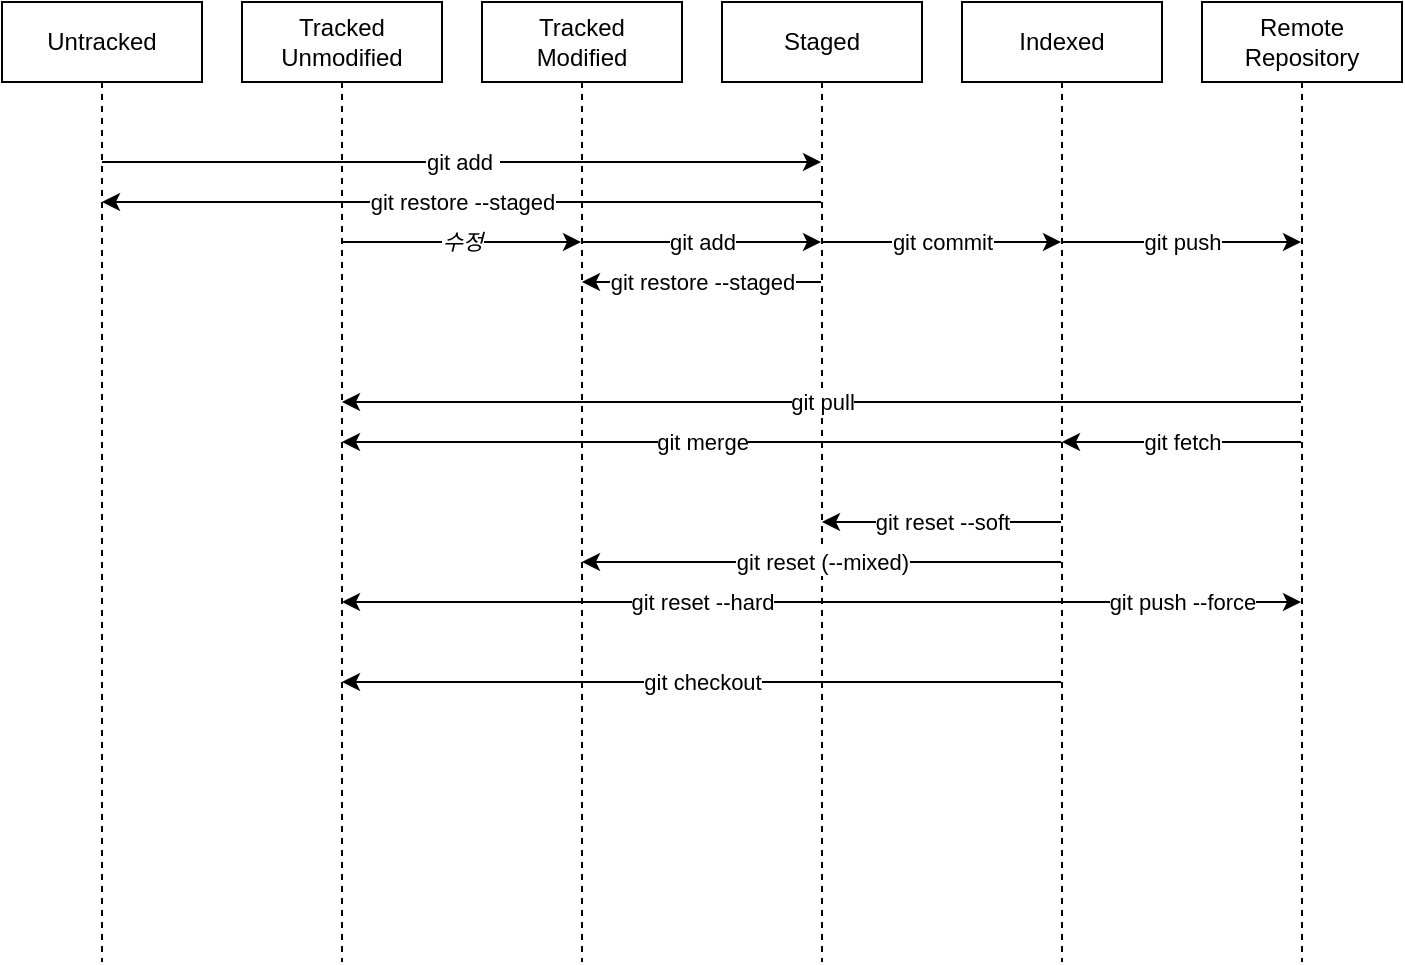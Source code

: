 <mxfile version="20.6.0" type="github">
  <diagram id="RCM11qTw6QA4NuLdMcPv" name="ページ1">
    <mxGraphModel dx="1365" dy="767" grid="1" gridSize="10" guides="1" tooltips="1" connect="1" arrows="1" fold="1" page="1" pageScale="1" pageWidth="827" pageHeight="1169" math="0" shadow="0">
      <root>
        <mxCell id="0" />
        <mxCell id="1" parent="0" />
        <mxCell id="1_STZ75XxJV-vhdlLu-v-20" value="git add&amp;nbsp;" style="edgeStyle=orthogonalEdgeStyle;rounded=0;orthogonalLoop=1;jettySize=auto;html=1;" parent="1" source="1_STZ75XxJV-vhdlLu-v-2" target="1_STZ75XxJV-vhdlLu-v-14" edge="1">
          <mxGeometry relative="1" as="geometry">
            <Array as="points">
              <mxPoint x="300" y="120" />
              <mxPoint x="300" y="120" />
            </Array>
          </mxGeometry>
        </mxCell>
        <mxCell id="1_STZ75XxJV-vhdlLu-v-2" value="Untracked" style="shape=umlLifeline;perimeter=lifelinePerimeter;whiteSpace=wrap;html=1;container=1;collapsible=0;recursiveResize=0;outlineConnect=0;" parent="1" vertex="1">
          <mxGeometry x="40" y="40" width="100" height="480" as="geometry" />
        </mxCell>
        <mxCell id="1_STZ75XxJV-vhdlLu-v-4" value="Tracked&lt;br&gt;Unmodified" style="shape=umlLifeline;perimeter=lifelinePerimeter;whiteSpace=wrap;html=1;container=1;collapsible=0;recursiveResize=0;outlineConnect=0;" parent="1" vertex="1">
          <mxGeometry x="160" y="40" width="100" height="480" as="geometry" />
        </mxCell>
        <mxCell id="1_STZ75XxJV-vhdlLu-v-6" value="Tracked&lt;br&gt;Modified" style="shape=umlLifeline;perimeter=lifelinePerimeter;whiteSpace=wrap;html=1;container=1;collapsible=0;recursiveResize=0;outlineConnect=0;" parent="1" vertex="1">
          <mxGeometry x="280" y="40" width="100" height="480" as="geometry" />
        </mxCell>
        <mxCell id="1_STZ75XxJV-vhdlLu-v-14" value="Staged" style="shape=umlLifeline;perimeter=lifelinePerimeter;whiteSpace=wrap;html=1;container=1;collapsible=0;recursiveResize=0;outlineConnect=0;" parent="1" vertex="1">
          <mxGeometry x="400" y="40" width="100" height="480" as="geometry" />
        </mxCell>
        <mxCell id="1_STZ75XxJV-vhdlLu-v-18" value="Indexed" style="shape=umlLifeline;perimeter=lifelinePerimeter;whiteSpace=wrap;html=1;container=1;collapsible=0;recursiveResize=0;outlineConnect=0;" parent="1" vertex="1">
          <mxGeometry x="520" y="40" width="100" height="480" as="geometry" />
        </mxCell>
        <mxCell id="1_STZ75XxJV-vhdlLu-v-19" value="Remote Repository" style="shape=umlLifeline;perimeter=lifelinePerimeter;whiteSpace=wrap;html=1;container=1;collapsible=0;recursiveResize=0;outlineConnect=0;" parent="1" vertex="1">
          <mxGeometry x="640" y="40" width="100" height="480" as="geometry" />
        </mxCell>
        <mxCell id="1_STZ75XxJV-vhdlLu-v-23" value="&lt;i&gt;수정&lt;/i&gt;" style="endArrow=classic;html=1;rounded=0;" parent="1" source="1_STZ75XxJV-vhdlLu-v-4" target="1_STZ75XxJV-vhdlLu-v-6" edge="1">
          <mxGeometry width="50" height="50" relative="1" as="geometry">
            <mxPoint x="260" y="320" as="sourcePoint" />
            <mxPoint x="310" y="270" as="targetPoint" />
            <Array as="points">
              <mxPoint x="300" y="160" />
            </Array>
          </mxGeometry>
        </mxCell>
        <mxCell id="1_STZ75XxJV-vhdlLu-v-24" value="git add" style="endArrow=classic;html=1;rounded=0;" parent="1" source="1_STZ75XxJV-vhdlLu-v-6" target="1_STZ75XxJV-vhdlLu-v-14" edge="1">
          <mxGeometry width="50" height="50" relative="1" as="geometry">
            <mxPoint x="370" y="290" as="sourcePoint" />
            <mxPoint x="420" y="240" as="targetPoint" />
            <Array as="points">
              <mxPoint x="410" y="160" />
            </Array>
          </mxGeometry>
        </mxCell>
        <mxCell id="1_STZ75XxJV-vhdlLu-v-25" value="git commit" style="endArrow=classic;html=1;rounded=0;" parent="1" source="1_STZ75XxJV-vhdlLu-v-14" target="1_STZ75XxJV-vhdlLu-v-18" edge="1">
          <mxGeometry width="50" height="50" relative="1" as="geometry">
            <mxPoint x="440" y="260" as="sourcePoint" />
            <mxPoint x="490" y="210" as="targetPoint" />
            <Array as="points">
              <mxPoint x="540" y="160" />
            </Array>
          </mxGeometry>
        </mxCell>
        <mxCell id="1_STZ75XxJV-vhdlLu-v-28" value="git push" style="endArrow=classic;html=1;rounded=0;" parent="1" source="1_STZ75XxJV-vhdlLu-v-18" target="1_STZ75XxJV-vhdlLu-v-19" edge="1">
          <mxGeometry width="50" height="50" relative="1" as="geometry">
            <mxPoint x="620" y="260" as="sourcePoint" />
            <mxPoint x="670" y="210" as="targetPoint" />
            <Array as="points">
              <mxPoint x="650" y="160" />
            </Array>
          </mxGeometry>
        </mxCell>
        <mxCell id="1_STZ75XxJV-vhdlLu-v-29" value="git fetch" style="endArrow=classic;html=1;rounded=0;" parent="1" source="1_STZ75XxJV-vhdlLu-v-19" target="1_STZ75XxJV-vhdlLu-v-18" edge="1">
          <mxGeometry width="50" height="50" relative="1" as="geometry">
            <mxPoint x="340" y="270" as="sourcePoint" />
            <mxPoint x="390" y="220" as="targetPoint" />
            <Array as="points">
              <mxPoint x="640" y="260" />
            </Array>
          </mxGeometry>
        </mxCell>
        <mxCell id="1_STZ75XxJV-vhdlLu-v-30" value="git merge" style="endArrow=classic;html=1;rounded=0;" parent="1" source="1_STZ75XxJV-vhdlLu-v-18" target="1_STZ75XxJV-vhdlLu-v-4" edge="1">
          <mxGeometry width="50" height="50" relative="1" as="geometry">
            <mxPoint x="370" y="280" as="sourcePoint" />
            <mxPoint x="420" y="230" as="targetPoint" />
            <Array as="points">
              <mxPoint x="460" y="260" />
            </Array>
          </mxGeometry>
        </mxCell>
        <mxCell id="1_STZ75XxJV-vhdlLu-v-31" value="git pull" style="endArrow=classic;html=1;rounded=0;" parent="1" source="1_STZ75XxJV-vhdlLu-v-19" target="1_STZ75XxJV-vhdlLu-v-4" edge="1">
          <mxGeometry width="50" height="50" relative="1" as="geometry">
            <mxPoint x="490" y="300" as="sourcePoint" />
            <mxPoint x="540" y="250" as="targetPoint" />
            <Array as="points">
              <mxPoint x="490" y="240" />
            </Array>
          </mxGeometry>
        </mxCell>
        <mxCell id="1_STZ75XxJV-vhdlLu-v-32" value="git restore --staged" style="endArrow=classic;html=1;rounded=0;" parent="1" source="1_STZ75XxJV-vhdlLu-v-14" target="1_STZ75XxJV-vhdlLu-v-6" edge="1">
          <mxGeometry width="50" height="50" relative="1" as="geometry">
            <mxPoint x="410" y="270" as="sourcePoint" />
            <mxPoint x="460" y="220" as="targetPoint" />
            <Array as="points">
              <mxPoint x="400" y="180" />
            </Array>
          </mxGeometry>
        </mxCell>
        <mxCell id="1_STZ75XxJV-vhdlLu-v-34" value="git restore --staged" style="endArrow=classic;html=1;rounded=0;" parent="1" source="1_STZ75XxJV-vhdlLu-v-14" target="1_STZ75XxJV-vhdlLu-v-2" edge="1">
          <mxGeometry width="50" height="50" relative="1" as="geometry">
            <mxPoint x="459.5" y="190" as="sourcePoint" />
            <mxPoint x="220" y="190" as="targetPoint" />
            <Array as="points">
              <mxPoint x="380" y="140" />
            </Array>
          </mxGeometry>
        </mxCell>
        <mxCell id="NCPFNJBg8TwlIUd04s9c-1" value="git reset --soft" style="endArrow=classic;html=1;rounded=0;" edge="1" parent="1" source="1_STZ75XxJV-vhdlLu-v-18" target="1_STZ75XxJV-vhdlLu-v-14">
          <mxGeometry width="50" height="50" relative="1" as="geometry">
            <mxPoint x="380" y="360" as="sourcePoint" />
            <mxPoint x="430" y="310" as="targetPoint" />
            <Array as="points">
              <mxPoint x="530" y="300" />
            </Array>
          </mxGeometry>
        </mxCell>
        <mxCell id="NCPFNJBg8TwlIUd04s9c-3" value="git reset (--mixed)" style="endArrow=classic;html=1;rounded=0;" edge="1" parent="1" source="1_STZ75XxJV-vhdlLu-v-18" target="1_STZ75XxJV-vhdlLu-v-6">
          <mxGeometry width="50" height="50" relative="1" as="geometry">
            <mxPoint x="380" y="310" as="sourcePoint" />
            <mxPoint x="430" y="260" as="targetPoint" />
            <Array as="points">
              <mxPoint x="460" y="320" />
            </Array>
          </mxGeometry>
        </mxCell>
        <mxCell id="NCPFNJBg8TwlIUd04s9c-4" value="git reset --hard" style="endArrow=classic;html=1;rounded=0;" edge="1" parent="1" source="1_STZ75XxJV-vhdlLu-v-18" target="1_STZ75XxJV-vhdlLu-v-4">
          <mxGeometry width="50" height="50" relative="1" as="geometry">
            <mxPoint x="380" y="310" as="sourcePoint" />
            <mxPoint x="430" y="260" as="targetPoint" />
            <Array as="points">
              <mxPoint x="400" y="340" />
            </Array>
          </mxGeometry>
        </mxCell>
        <mxCell id="NCPFNJBg8TwlIUd04s9c-5" value="git push --force" style="endArrow=classic;html=1;rounded=0;" edge="1" parent="1" source="1_STZ75XxJV-vhdlLu-v-18" target="1_STZ75XxJV-vhdlLu-v-19">
          <mxGeometry width="50" height="50" relative="1" as="geometry">
            <mxPoint x="430" y="310" as="sourcePoint" />
            <mxPoint x="480" y="260" as="targetPoint" />
            <Array as="points">
              <mxPoint x="630" y="340" />
            </Array>
          </mxGeometry>
        </mxCell>
        <mxCell id="NCPFNJBg8TwlIUd04s9c-6" value="git checkout" style="endArrow=classic;html=1;rounded=0;" edge="1" parent="1" source="1_STZ75XxJV-vhdlLu-v-18" target="1_STZ75XxJV-vhdlLu-v-4">
          <mxGeometry width="50" height="50" relative="1" as="geometry">
            <mxPoint x="400" y="330" as="sourcePoint" />
            <mxPoint x="450" y="280" as="targetPoint" />
            <Array as="points">
              <mxPoint x="430" y="380" />
            </Array>
          </mxGeometry>
        </mxCell>
      </root>
    </mxGraphModel>
  </diagram>
</mxfile>
